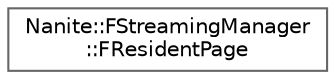 digraph "Graphical Class Hierarchy"
{
 // INTERACTIVE_SVG=YES
 // LATEX_PDF_SIZE
  bgcolor="transparent";
  edge [fontname=Helvetica,fontsize=10,labelfontname=Helvetica,labelfontsize=10];
  node [fontname=Helvetica,fontsize=10,shape=box,height=0.2,width=0.4];
  rankdir="LR";
  Node0 [id="Node000000",label="Nanite::FStreamingManager\l::FResidentPage",height=0.2,width=0.4,color="grey40", fillcolor="white", style="filled",URL="$dd/d1c/structNanite_1_1FStreamingManager_1_1FResidentPage.html",tooltip=" "];
}
